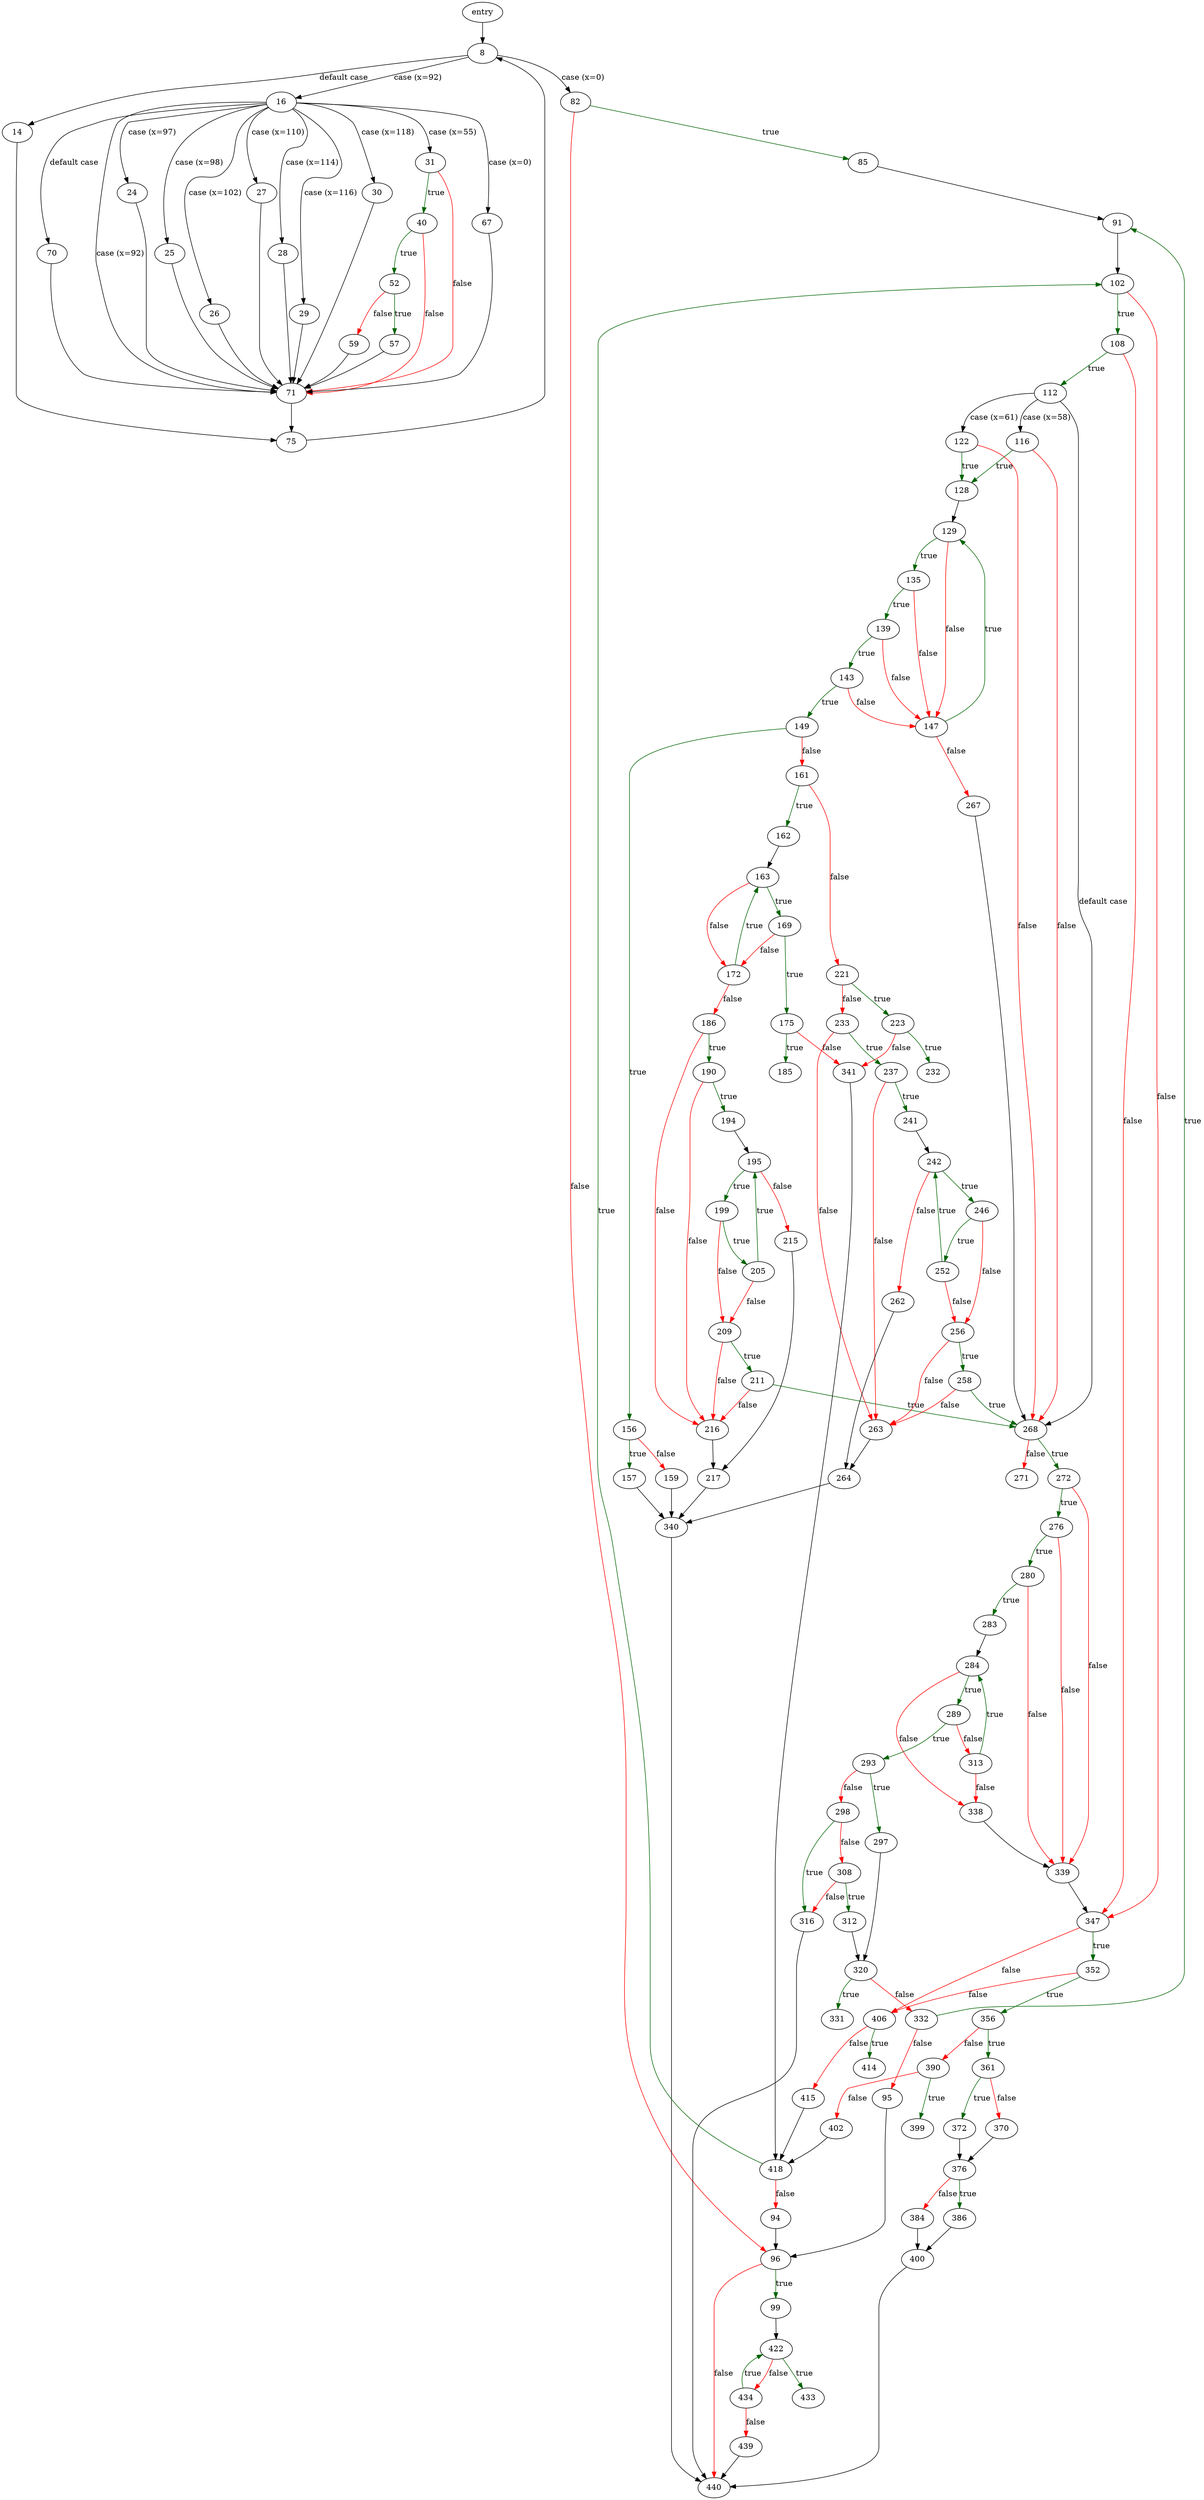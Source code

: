digraph "parse_str" {
	// Node definitions.
	2 [label=entry];
	8;
	14;
	16;
	24;
	25;
	26;
	27;
	28;
	29;
	30;
	31;
	40;
	52;
	57;
	59;
	67;
	70;
	71;
	75;
	82;
	85;
	91;
	94;
	95;
	96;
	99;
	102;
	108;
	112;
	116;
	122;
	128;
	129;
	135;
	139;
	143;
	147;
	149;
	156;
	157;
	159;
	161;
	162;
	163;
	169;
	172;
	175;
	185;
	186;
	190;
	194;
	195;
	199;
	205;
	209;
	211;
	215;
	216;
	217;
	221;
	223;
	232;
	233;
	237;
	241;
	242;
	246;
	252;
	256;
	258;
	262;
	263;
	264;
	267;
	268;
	271;
	272;
	276;
	280;
	283;
	284;
	289;
	293;
	297;
	298;
	308;
	312;
	313;
	316;
	320;
	331;
	332;
	338;
	339;
	340;
	341;
	347;
	352;
	356;
	361;
	370;
	372;
	376;
	384;
	386;
	390;
	399;
	400;
	402;
	406;
	414;
	415;
	418;
	422;
	433;
	434;
	439;
	440;

	// Edge definitions.
	2 -> 8;
	8 -> 14 [label="default case"];
	8 -> 16 [label="case (x=92)"];
	8 -> 82 [label="case (x=0)"];
	14 -> 75;
	16 -> 24 [label="case (x=97)"];
	16 -> 25 [label="case (x=98)"];
	16 -> 26 [label="case (x=102)"];
	16 -> 27 [label="case (x=110)"];
	16 -> 28 [label="case (x=114)"];
	16 -> 29 [label="case (x=116)"];
	16 -> 30 [label="case (x=118)"];
	16 -> 31 [label="case (x=55)"];
	16 -> 67 [label="case (x=0)"];
	16 -> 70 [label="default case"];
	16 -> 71 [label="case (x=92)"];
	24 -> 71;
	25 -> 71;
	26 -> 71;
	27 -> 71;
	28 -> 71;
	29 -> 71;
	30 -> 71;
	31 -> 40 [
		color=darkgreen
		label=true
	];
	31 -> 71 [
		color=red
		label=false
	];
	40 -> 52 [
		color=darkgreen
		label=true
	];
	40 -> 71 [
		color=red
		label=false
	];
	52 -> 57 [
		color=darkgreen
		label=true
	];
	52 -> 59 [
		color=red
		label=false
	];
	57 -> 71;
	59 -> 71;
	67 -> 71;
	70 -> 71;
	71 -> 75;
	75 -> 8;
	82 -> 85 [
		color=darkgreen
		label=true
	];
	82 -> 96 [
		color=red
		label=false
	];
	85 -> 91;
	91 -> 102;
	94 -> 96;
	95 -> 96;
	96 -> 99 [
		color=darkgreen
		label=true
	];
	96 -> 440 [
		color=red
		label=false
	];
	99 -> 422;
	102 -> 108 [
		color=darkgreen
		label=true
	];
	102 -> 347 [
		color=red
		label=false
	];
	108 -> 112 [
		color=darkgreen
		label=true
	];
	108 -> 347 [
		color=red
		label=false
	];
	112 -> 116 [label="case (x=58)"];
	112 -> 122 [label="case (x=61)"];
	112 -> 268 [label="default case"];
	116 -> 128 [
		color=darkgreen
		label=true
	];
	116 -> 268 [
		color=red
		label=false
	];
	122 -> 128 [
		color=darkgreen
		label=true
	];
	122 -> 268 [
		color=red
		label=false
	];
	128 -> 129;
	129 -> 135 [
		color=darkgreen
		label=true
	];
	129 -> 147 [
		color=red
		label=false
	];
	135 -> 139 [
		color=darkgreen
		label=true
	];
	135 -> 147 [
		color=red
		label=false
	];
	139 -> 143 [
		color=darkgreen
		label=true
	];
	139 -> 147 [
		color=red
		label=false
	];
	143 -> 147 [
		color=red
		label=false
	];
	143 -> 149 [
		color=darkgreen
		label=true
	];
	147 -> 129 [
		color=darkgreen
		label=true
	];
	147 -> 267 [
		color=red
		label=false
	];
	149 -> 156 [
		color=darkgreen
		label=true
	];
	149 -> 161 [
		color=red
		label=false
	];
	156 -> 157 [
		color=darkgreen
		label=true
	];
	156 -> 159 [
		color=red
		label=false
	];
	157 -> 340;
	159 -> 340;
	161 -> 162 [
		color=darkgreen
		label=true
	];
	161 -> 221 [
		color=red
		label=false
	];
	162 -> 163;
	163 -> 169 [
		color=darkgreen
		label=true
	];
	163 -> 172 [
		color=red
		label=false
	];
	169 -> 172 [
		color=red
		label=false
	];
	169 -> 175 [
		color=darkgreen
		label=true
	];
	172 -> 163 [
		color=darkgreen
		label=true
	];
	172 -> 186 [
		color=red
		label=false
	];
	175 -> 185 [
		color=darkgreen
		label=true
	];
	175 -> 341 [
		color=red
		label=false
	];
	186 -> 190 [
		color=darkgreen
		label=true
	];
	186 -> 216 [
		color=red
		label=false
	];
	190 -> 194 [
		color=darkgreen
		label=true
	];
	190 -> 216 [
		color=red
		label=false
	];
	194 -> 195;
	195 -> 199 [
		color=darkgreen
		label=true
	];
	195 -> 215 [
		color=red
		label=false
	];
	199 -> 205 [
		color=darkgreen
		label=true
	];
	199 -> 209 [
		color=red
		label=false
	];
	205 -> 195 [
		color=darkgreen
		label=true
	];
	205 -> 209 [
		color=red
		label=false
	];
	209 -> 211 [
		color=darkgreen
		label=true
	];
	209 -> 216 [
		color=red
		label=false
	];
	211 -> 216 [
		color=red
		label=false
	];
	211 -> 268 [
		color=darkgreen
		label=true
	];
	215 -> 217;
	216 -> 217;
	217 -> 340;
	221 -> 223 [
		color=darkgreen
		label=true
	];
	221 -> 233 [
		color=red
		label=false
	];
	223 -> 232 [
		color=darkgreen
		label=true
	];
	223 -> 341 [
		color=red
		label=false
	];
	233 -> 237 [
		color=darkgreen
		label=true
	];
	233 -> 263 [
		color=red
		label=false
	];
	237 -> 241 [
		color=darkgreen
		label=true
	];
	237 -> 263 [
		color=red
		label=false
	];
	241 -> 242;
	242 -> 246 [
		color=darkgreen
		label=true
	];
	242 -> 262 [
		color=red
		label=false
	];
	246 -> 252 [
		color=darkgreen
		label=true
	];
	246 -> 256 [
		color=red
		label=false
	];
	252 -> 242 [
		color=darkgreen
		label=true
	];
	252 -> 256 [
		color=red
		label=false
	];
	256 -> 258 [
		color=darkgreen
		label=true
	];
	256 -> 263 [
		color=red
		label=false
	];
	258 -> 263 [
		color=red
		label=false
	];
	258 -> 268 [
		color=darkgreen
		label=true
	];
	262 -> 264;
	263 -> 264;
	264 -> 340;
	267 -> 268;
	268 -> 271 [
		color=red
		label=false
	];
	268 -> 272 [
		color=darkgreen
		label=true
	];
	272 -> 276 [
		color=darkgreen
		label=true
	];
	272 -> 339 [
		color=red
		label=false
	];
	276 -> 280 [
		color=darkgreen
		label=true
	];
	276 -> 339 [
		color=red
		label=false
	];
	280 -> 283 [
		color=darkgreen
		label=true
	];
	280 -> 339 [
		color=red
		label=false
	];
	283 -> 284;
	284 -> 289 [
		color=darkgreen
		label=true
	];
	284 -> 338 [
		color=red
		label=false
	];
	289 -> 293 [
		color=darkgreen
		label=true
	];
	289 -> 313 [
		color=red
		label=false
	];
	293 -> 297 [
		color=darkgreen
		label=true
	];
	293 -> 298 [
		color=red
		label=false
	];
	297 -> 320;
	298 -> 308 [
		color=red
		label=false
	];
	298 -> 316 [
		color=darkgreen
		label=true
	];
	308 -> 312 [
		color=darkgreen
		label=true
	];
	308 -> 316 [
		color=red
		label=false
	];
	312 -> 320;
	313 -> 284 [
		color=darkgreen
		label=true
	];
	313 -> 338 [
		color=red
		label=false
	];
	316 -> 440;
	320 -> 331 [
		color=darkgreen
		label=true
	];
	320 -> 332 [
		color=red
		label=false
	];
	332 -> 91 [
		color=darkgreen
		label=true
	];
	332 -> 95 [
		color=red
		label=false
	];
	338 -> 339;
	339 -> 347;
	340 -> 440;
	341 -> 418;
	347 -> 352 [
		color=darkgreen
		label=true
	];
	347 -> 406 [
		color=red
		label=false
	];
	352 -> 356 [
		color=darkgreen
		label=true
	];
	352 -> 406 [
		color=red
		label=false
	];
	356 -> 361 [
		color=darkgreen
		label=true
	];
	356 -> 390 [
		color=red
		label=false
	];
	361 -> 370 [
		color=red
		label=false
	];
	361 -> 372 [
		color=darkgreen
		label=true
	];
	370 -> 376;
	372 -> 376;
	376 -> 384 [
		color=red
		label=false
	];
	376 -> 386 [
		color=darkgreen
		label=true
	];
	384 -> 400;
	386 -> 400;
	390 -> 399 [
		color=darkgreen
		label=true
	];
	390 -> 402 [
		color=red
		label=false
	];
	400 -> 440;
	402 -> 418;
	406 -> 414 [
		color=darkgreen
		label=true
	];
	406 -> 415 [
		color=red
		label=false
	];
	415 -> 418;
	418 -> 94 [
		color=red
		label=false
	];
	418 -> 102 [
		color=darkgreen
		label=true
	];
	422 -> 433 [
		color=darkgreen
		label=true
	];
	422 -> 434 [
		color=red
		label=false
	];
	434 -> 422 [
		color=darkgreen
		label=true
	];
	434 -> 439 [
		color=red
		label=false
	];
	439 -> 440;
}